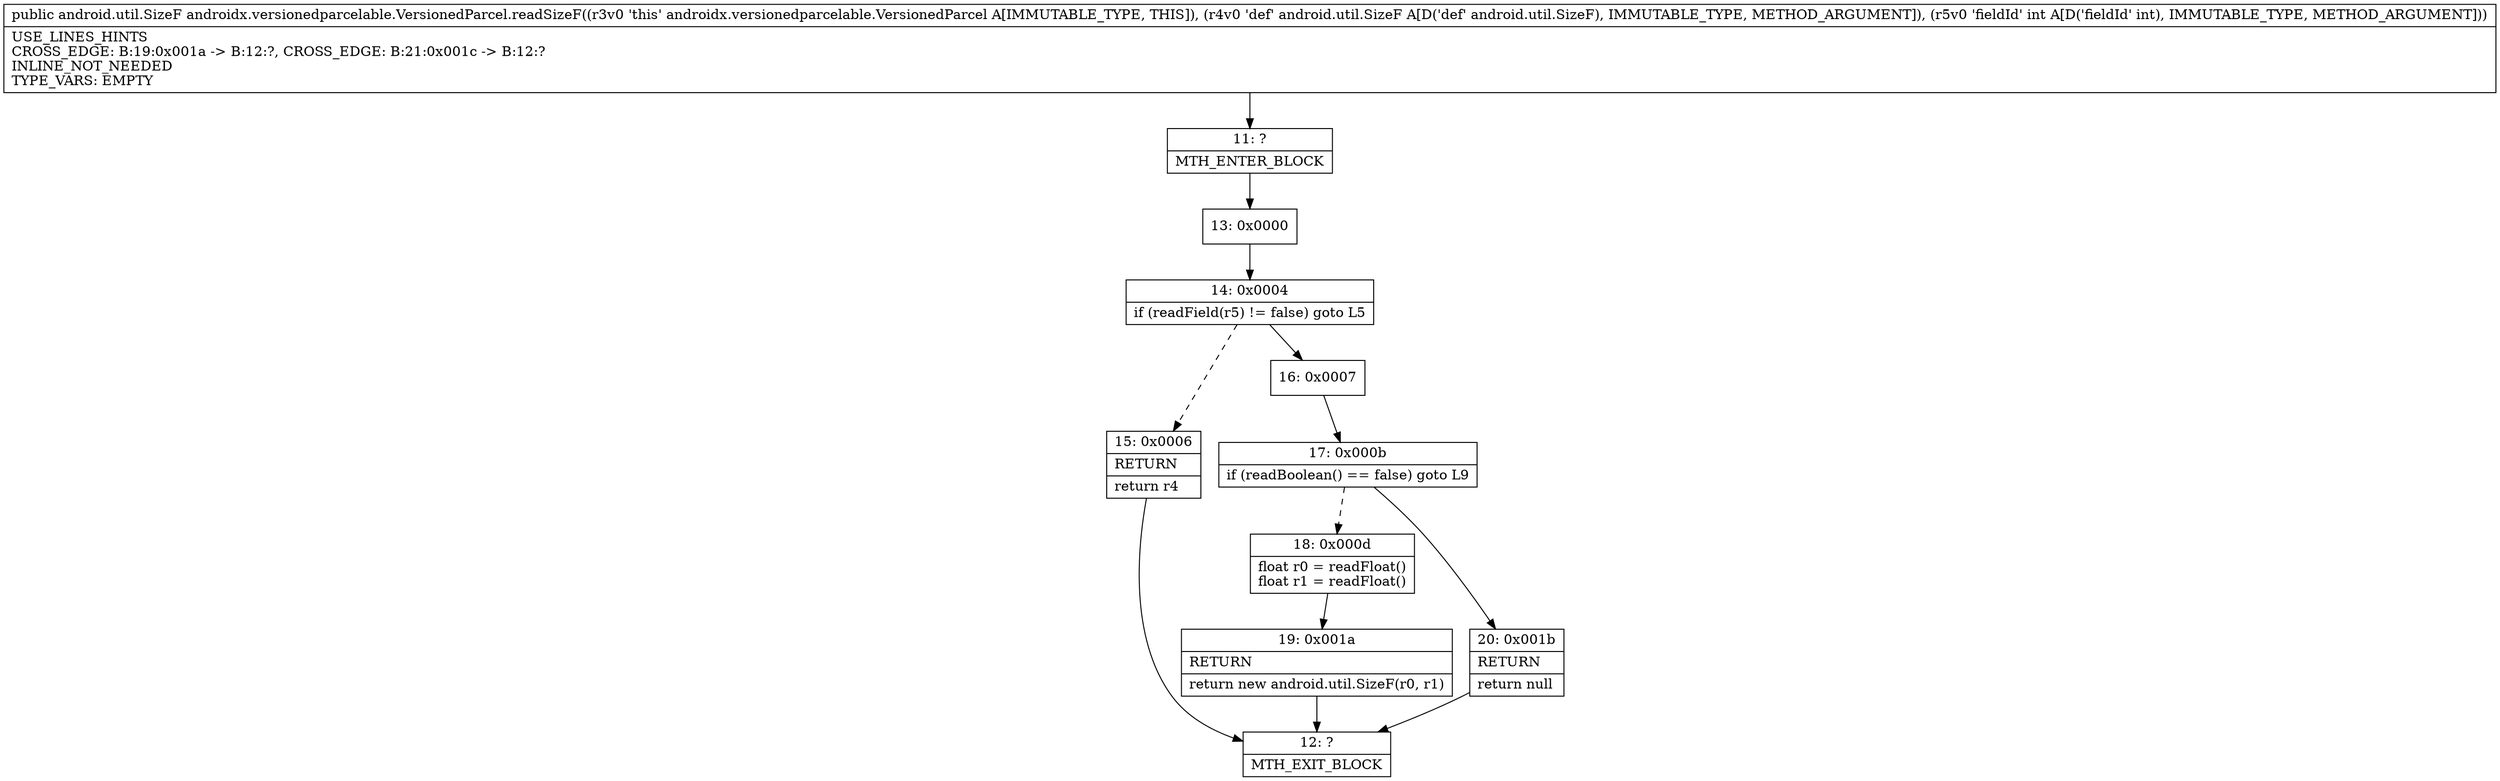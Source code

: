 digraph "CFG forandroidx.versionedparcelable.VersionedParcel.readSizeF(Landroid\/util\/SizeF;I)Landroid\/util\/SizeF;" {
Node_11 [shape=record,label="{11\:\ ?|MTH_ENTER_BLOCK\l}"];
Node_13 [shape=record,label="{13\:\ 0x0000}"];
Node_14 [shape=record,label="{14\:\ 0x0004|if (readField(r5) != false) goto L5\l}"];
Node_15 [shape=record,label="{15\:\ 0x0006|RETURN\l|return r4\l}"];
Node_12 [shape=record,label="{12\:\ ?|MTH_EXIT_BLOCK\l}"];
Node_16 [shape=record,label="{16\:\ 0x0007}"];
Node_17 [shape=record,label="{17\:\ 0x000b|if (readBoolean() == false) goto L9\l}"];
Node_18 [shape=record,label="{18\:\ 0x000d|float r0 = readFloat()\lfloat r1 = readFloat()\l}"];
Node_19 [shape=record,label="{19\:\ 0x001a|RETURN\l|return new android.util.SizeF(r0, r1)\l}"];
Node_20 [shape=record,label="{20\:\ 0x001b|RETURN\l|return null\l}"];
MethodNode[shape=record,label="{public android.util.SizeF androidx.versionedparcelable.VersionedParcel.readSizeF((r3v0 'this' androidx.versionedparcelable.VersionedParcel A[IMMUTABLE_TYPE, THIS]), (r4v0 'def' android.util.SizeF A[D('def' android.util.SizeF), IMMUTABLE_TYPE, METHOD_ARGUMENT]), (r5v0 'fieldId' int A[D('fieldId' int), IMMUTABLE_TYPE, METHOD_ARGUMENT]))  | USE_LINES_HINTS\lCROSS_EDGE: B:19:0x001a \-\> B:12:?, CROSS_EDGE: B:21:0x001c \-\> B:12:?\lINLINE_NOT_NEEDED\lTYPE_VARS: EMPTY\l}"];
MethodNode -> Node_11;Node_11 -> Node_13;
Node_13 -> Node_14;
Node_14 -> Node_15[style=dashed];
Node_14 -> Node_16;
Node_15 -> Node_12;
Node_16 -> Node_17;
Node_17 -> Node_18[style=dashed];
Node_17 -> Node_20;
Node_18 -> Node_19;
Node_19 -> Node_12;
Node_20 -> Node_12;
}

